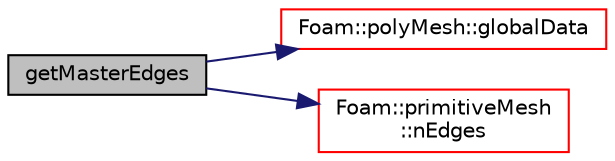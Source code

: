 digraph "getMasterEdges"
{
  bgcolor="transparent";
  edge [fontname="Helvetica",fontsize="10",labelfontname="Helvetica",labelfontsize="10"];
  node [fontname="Helvetica",fontsize="10",shape=record];
  rankdir="LR";
  Node1 [label="getMasterEdges",height=0.2,width=0.4,color="black", fillcolor="grey75", style="filled", fontcolor="black"];
  Node1 -> Node2 [color="midnightblue",fontsize="10",style="solid",fontname="Helvetica"];
  Node2 [label="Foam::polyMesh::globalData",height=0.2,width=0.4,color="red",URL="$a01955.html#ad152d9d2d71b7bb6ab77c5ef580cb8ee",tooltip="Return parallel info. "];
  Node1 -> Node3 [color="midnightblue",fontsize="10",style="solid",fontname="Helvetica"];
  Node3 [label="Foam::primitiveMesh\l::nEdges",height=0.2,width=0.4,color="red",URL="$a02008.html#a1db9478309c639504a743b7b194226f4"];
}
